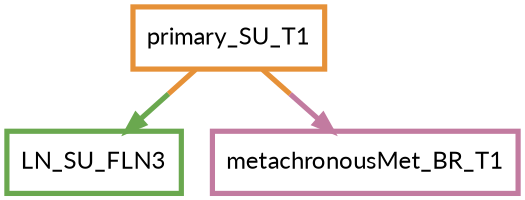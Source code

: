 digraph  {
dpi=600;size=3.5;
LN_SU_FLN3 [color="#6aa84fff", fillcolor=white, fontname=Lato, penwidth="3.0", shape=box];
metachronousMet_BR_T1 [color="#c27ba0ff", fillcolor=white, fontname=Lato, penwidth="3.0", shape=box];
primary_SU_T1 [color="#e69138ff", fillcolor=white, fontname=Lato, penwidth="3.0", shape=box];
primary_SU_T1 -> LN_SU_FLN3  [color="#e69138ff;0.5:#6aa84fff", key=0, penwidth=3];
primary_SU_T1 -> metachronousMet_BR_T1  [color="#e69138ff;0.5:#c27ba0ff", key=0, penwidth=3];
}
